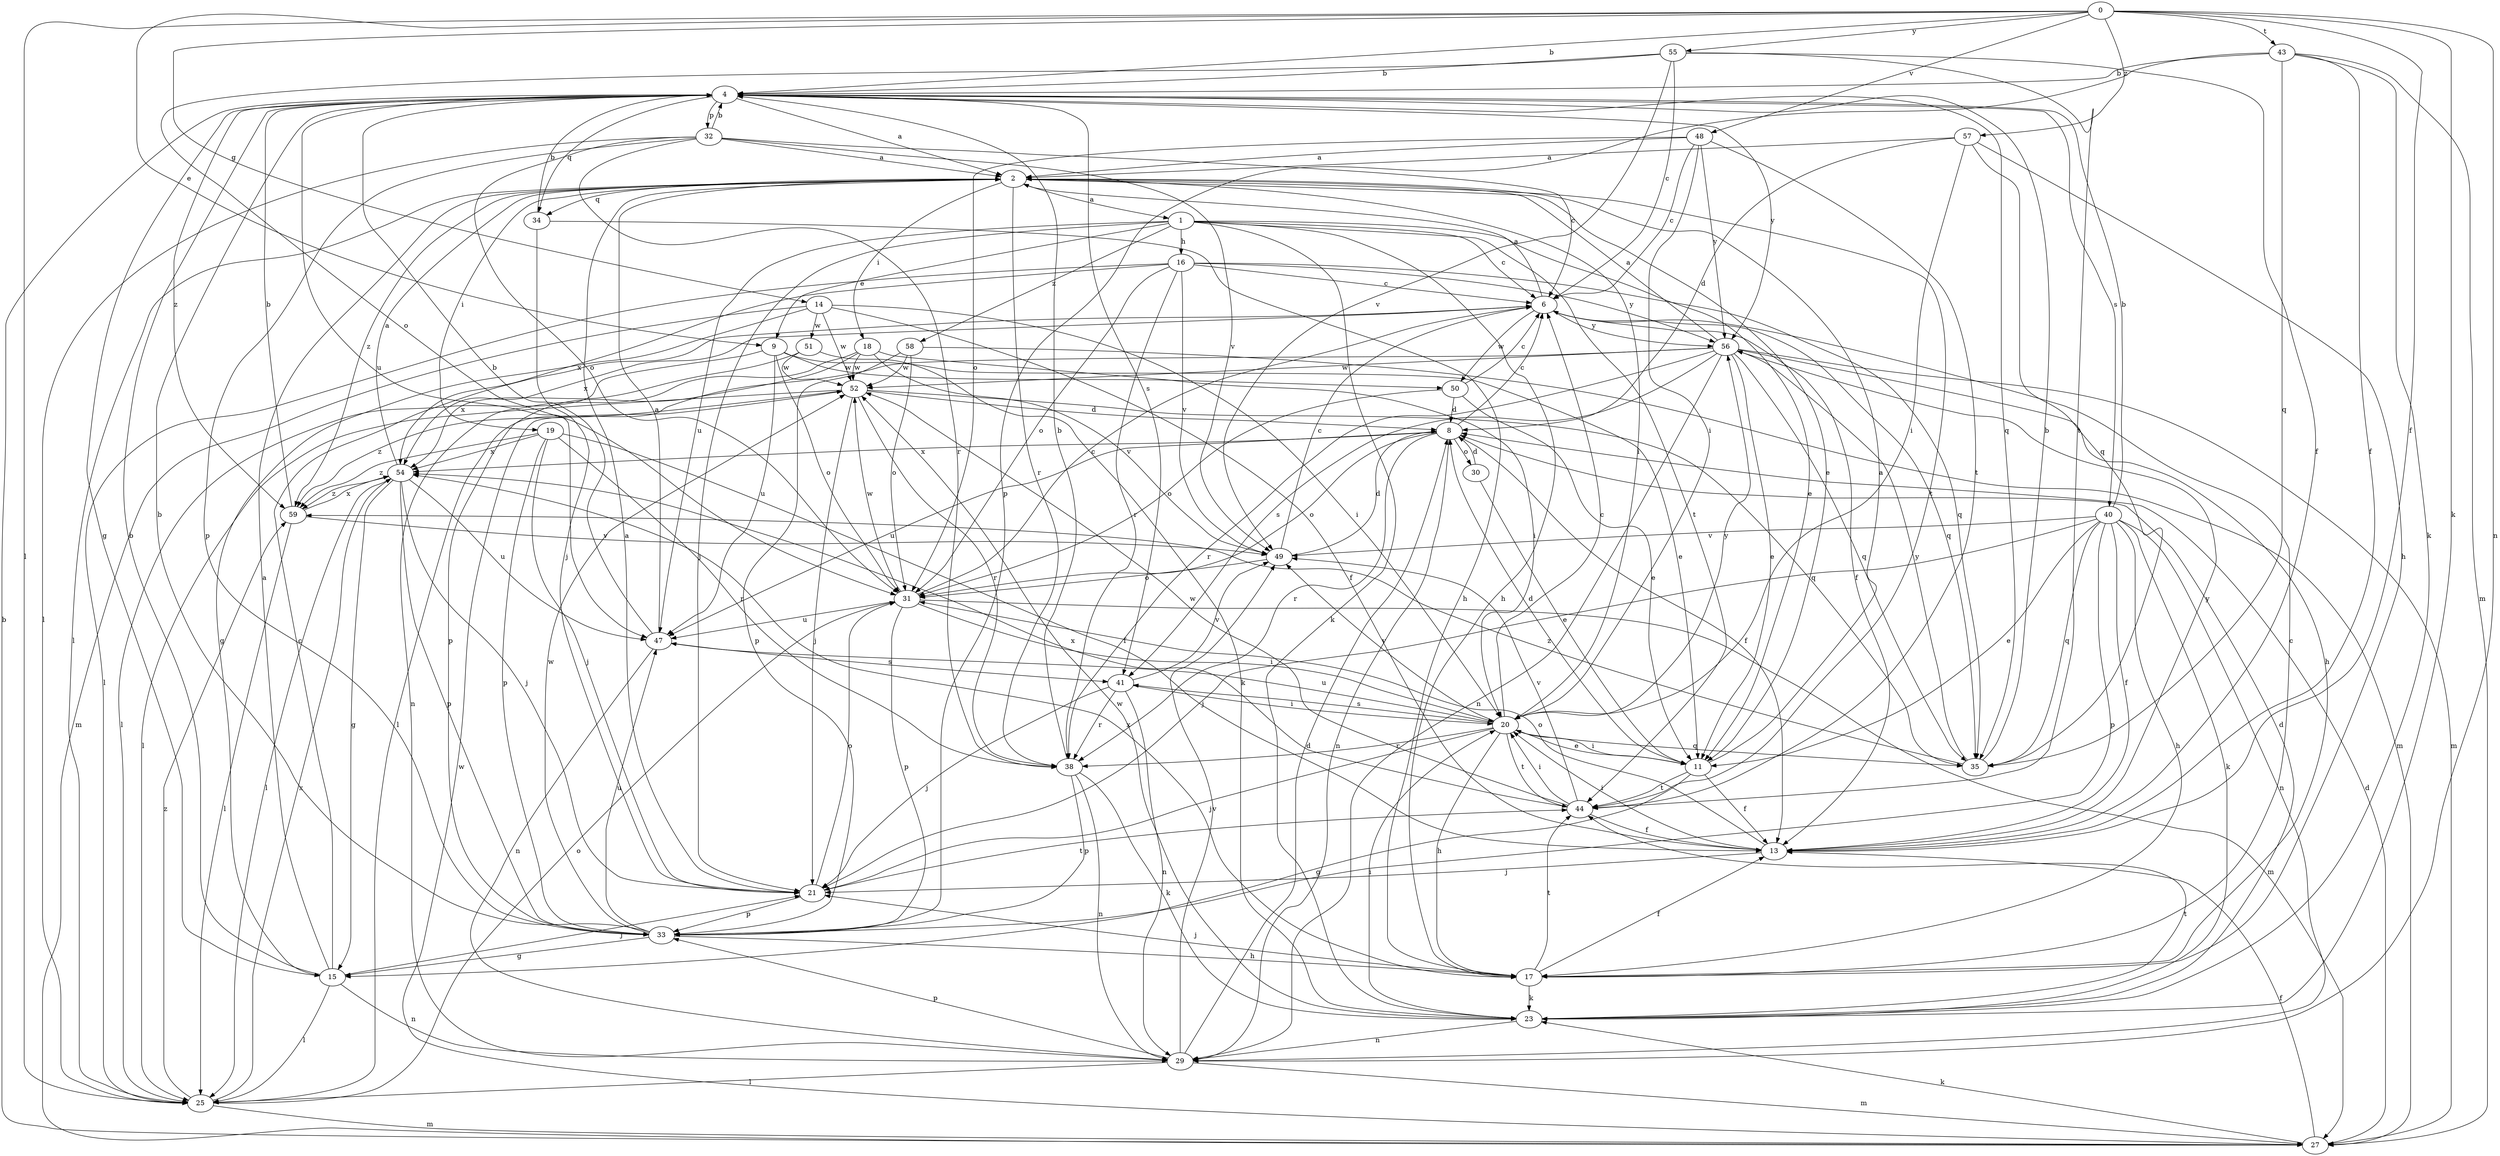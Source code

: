 strict digraph  {
0;
1;
2;
4;
6;
8;
9;
11;
13;
14;
15;
16;
17;
18;
19;
20;
21;
23;
25;
27;
29;
30;
31;
32;
33;
34;
35;
38;
40;
41;
43;
44;
47;
48;
49;
50;
51;
52;
54;
55;
56;
57;
58;
59;
0 -> 4  [label=b];
0 -> 9  [label=e];
0 -> 13  [label=f];
0 -> 14  [label=g];
0 -> 23  [label=k];
0 -> 25  [label=l];
0 -> 29  [label=n];
0 -> 43  [label=t];
0 -> 48  [label=v];
0 -> 55  [label=y];
0 -> 57  [label=z];
1 -> 6  [label=c];
1 -> 9  [label=e];
1 -> 11  [label=e];
1 -> 16  [label=h];
1 -> 17  [label=h];
1 -> 21  [label=j];
1 -> 23  [label=k];
1 -> 44  [label=t];
1 -> 47  [label=u];
1 -> 58  [label=z];
2 -> 1  [label=a];
2 -> 11  [label=e];
2 -> 18  [label=i];
2 -> 19  [label=i];
2 -> 20  [label=i];
2 -> 25  [label=l];
2 -> 34  [label=q];
2 -> 38  [label=r];
2 -> 44  [label=t];
2 -> 59  [label=z];
4 -> 2  [label=a];
4 -> 15  [label=g];
4 -> 32  [label=p];
4 -> 34  [label=q];
4 -> 35  [label=q];
4 -> 40  [label=s];
4 -> 41  [label=s];
4 -> 47  [label=u];
4 -> 56  [label=y];
4 -> 59  [label=z];
6 -> 2  [label=a];
6 -> 13  [label=f];
6 -> 35  [label=q];
6 -> 50  [label=w];
6 -> 54  [label=x];
6 -> 56  [label=y];
8 -> 6  [label=c];
8 -> 13  [label=f];
8 -> 29  [label=n];
8 -> 30  [label=o];
8 -> 31  [label=o];
8 -> 38  [label=r];
8 -> 47  [label=u];
8 -> 54  [label=x];
9 -> 11  [label=e];
9 -> 25  [label=l];
9 -> 31  [label=o];
9 -> 47  [label=u];
9 -> 50  [label=w];
11 -> 2  [label=a];
11 -> 8  [label=d];
11 -> 13  [label=f];
11 -> 15  [label=g];
11 -> 20  [label=i];
11 -> 44  [label=t];
13 -> 20  [label=i];
13 -> 21  [label=j];
13 -> 31  [label=o];
13 -> 56  [label=y];
14 -> 13  [label=f];
14 -> 15  [label=g];
14 -> 20  [label=i];
14 -> 27  [label=m];
14 -> 51  [label=w];
14 -> 52  [label=w];
15 -> 2  [label=a];
15 -> 4  [label=b];
15 -> 6  [label=c];
15 -> 21  [label=j];
15 -> 25  [label=l];
15 -> 29  [label=n];
16 -> 6  [label=c];
16 -> 25  [label=l];
16 -> 31  [label=o];
16 -> 35  [label=q];
16 -> 38  [label=r];
16 -> 49  [label=v];
16 -> 54  [label=x];
16 -> 56  [label=y];
17 -> 6  [label=c];
17 -> 13  [label=f];
17 -> 21  [label=j];
17 -> 23  [label=k];
17 -> 44  [label=t];
17 -> 54  [label=x];
18 -> 20  [label=i];
18 -> 29  [label=n];
18 -> 33  [label=p];
18 -> 49  [label=v];
18 -> 52  [label=w];
19 -> 13  [label=f];
19 -> 21  [label=j];
19 -> 33  [label=p];
19 -> 38  [label=r];
19 -> 54  [label=x];
19 -> 59  [label=z];
20 -> 6  [label=c];
20 -> 11  [label=e];
20 -> 17  [label=h];
20 -> 21  [label=j];
20 -> 35  [label=q];
20 -> 38  [label=r];
20 -> 41  [label=s];
20 -> 44  [label=t];
20 -> 47  [label=u];
20 -> 49  [label=v];
20 -> 56  [label=y];
21 -> 2  [label=a];
21 -> 31  [label=o];
21 -> 33  [label=p];
21 -> 44  [label=t];
23 -> 8  [label=d];
23 -> 20  [label=i];
23 -> 29  [label=n];
23 -> 44  [label=t];
23 -> 52  [label=w];
25 -> 27  [label=m];
25 -> 31  [label=o];
25 -> 54  [label=x];
25 -> 59  [label=z];
27 -> 4  [label=b];
27 -> 8  [label=d];
27 -> 13  [label=f];
27 -> 23  [label=k];
27 -> 52  [label=w];
29 -> 8  [label=d];
29 -> 25  [label=l];
29 -> 27  [label=m];
29 -> 33  [label=p];
29 -> 49  [label=v];
30 -> 8  [label=d];
30 -> 11  [label=e];
31 -> 6  [label=c];
31 -> 20  [label=i];
31 -> 27  [label=m];
31 -> 33  [label=p];
31 -> 47  [label=u];
31 -> 52  [label=w];
32 -> 2  [label=a];
32 -> 4  [label=b];
32 -> 6  [label=c];
32 -> 25  [label=l];
32 -> 31  [label=o];
32 -> 33  [label=p];
32 -> 38  [label=r];
32 -> 49  [label=v];
33 -> 4  [label=b];
33 -> 15  [label=g];
33 -> 17  [label=h];
33 -> 47  [label=u];
33 -> 52  [label=w];
34 -> 4  [label=b];
34 -> 17  [label=h];
34 -> 21  [label=j];
35 -> 4  [label=b];
35 -> 56  [label=y];
35 -> 59  [label=z];
38 -> 4  [label=b];
38 -> 23  [label=k];
38 -> 29  [label=n];
38 -> 33  [label=p];
40 -> 4  [label=b];
40 -> 11  [label=e];
40 -> 13  [label=f];
40 -> 17  [label=h];
40 -> 21  [label=j];
40 -> 23  [label=k];
40 -> 29  [label=n];
40 -> 33  [label=p];
40 -> 35  [label=q];
40 -> 49  [label=v];
41 -> 20  [label=i];
41 -> 21  [label=j];
41 -> 29  [label=n];
41 -> 38  [label=r];
41 -> 49  [label=v];
43 -> 4  [label=b];
43 -> 13  [label=f];
43 -> 23  [label=k];
43 -> 27  [label=m];
43 -> 33  [label=p];
43 -> 35  [label=q];
44 -> 13  [label=f];
44 -> 20  [label=i];
44 -> 49  [label=v];
44 -> 52  [label=w];
44 -> 54  [label=x];
47 -> 2  [label=a];
47 -> 4  [label=b];
47 -> 29  [label=n];
47 -> 41  [label=s];
48 -> 2  [label=a];
48 -> 6  [label=c];
48 -> 20  [label=i];
48 -> 31  [label=o];
48 -> 44  [label=t];
48 -> 56  [label=y];
49 -> 6  [label=c];
49 -> 8  [label=d];
49 -> 31  [label=o];
50 -> 6  [label=c];
50 -> 8  [label=d];
50 -> 11  [label=e];
50 -> 31  [label=o];
51 -> 23  [label=k];
51 -> 52  [label=w];
51 -> 54  [label=x];
52 -> 8  [label=d];
52 -> 21  [label=j];
52 -> 25  [label=l];
52 -> 35  [label=q];
52 -> 38  [label=r];
52 -> 59  [label=z];
54 -> 2  [label=a];
54 -> 15  [label=g];
54 -> 21  [label=j];
54 -> 25  [label=l];
54 -> 33  [label=p];
54 -> 47  [label=u];
54 -> 59  [label=z];
55 -> 4  [label=b];
55 -> 6  [label=c];
55 -> 13  [label=f];
55 -> 31  [label=o];
55 -> 44  [label=t];
55 -> 49  [label=v];
56 -> 2  [label=a];
56 -> 11  [label=e];
56 -> 17  [label=h];
56 -> 25  [label=l];
56 -> 27  [label=m];
56 -> 29  [label=n];
56 -> 35  [label=q];
56 -> 38  [label=r];
56 -> 41  [label=s];
56 -> 52  [label=w];
57 -> 2  [label=a];
57 -> 8  [label=d];
57 -> 17  [label=h];
57 -> 20  [label=i];
57 -> 35  [label=q];
58 -> 27  [label=m];
58 -> 31  [label=o];
58 -> 33  [label=p];
58 -> 52  [label=w];
59 -> 4  [label=b];
59 -> 25  [label=l];
59 -> 49  [label=v];
59 -> 54  [label=x];
}
